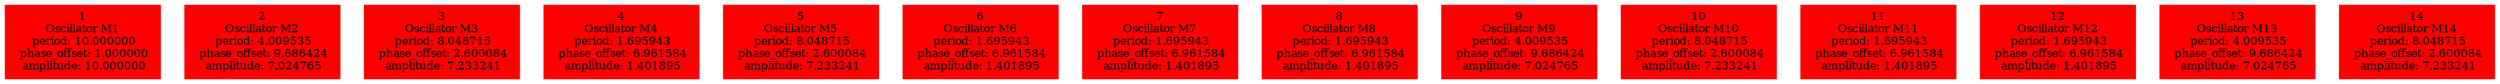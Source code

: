  digraph g{ forcelabels=true;
1 [label=<1<BR />Oscillator M1<BR /> period: 10.000000<BR /> phase_offset: 1.000000<BR /> amplitude: 10.000000>, shape=box,color=red,style=filled,fontsize=8];2 [label=<2<BR />Oscillator M2<BR /> period: 4.009535<BR /> phase_offset: 9.686424<BR /> amplitude: 7.024765>, shape=box,color=red,style=filled,fontsize=8];3 [label=<3<BR />Oscillator M3<BR /> period: 8.048715<BR /> phase_offset: 2.600084<BR /> amplitude: 7.233241>, shape=box,color=red,style=filled,fontsize=8];4 [label=<4<BR />Oscillator M4<BR /> period: 1.695943<BR /> phase_offset: 6.961584<BR /> amplitude: 1.401895>, shape=box,color=red,style=filled,fontsize=8];5 [label=<5<BR />Oscillator M5<BR /> period: 8.048715<BR /> phase_offset: 2.600084<BR /> amplitude: 7.233241>, shape=box,color=red,style=filled,fontsize=8];6 [label=<6<BR />Oscillator M6<BR /> period: 1.695943<BR /> phase_offset: 6.961584<BR /> amplitude: 1.401895>, shape=box,color=red,style=filled,fontsize=8];7 [label=<7<BR />Oscillator M7<BR /> period: 1.695943<BR /> phase_offset: 6.961584<BR /> amplitude: 1.401895>, shape=box,color=red,style=filled,fontsize=8];8 [label=<8<BR />Oscillator M8<BR /> period: 1.695943<BR /> phase_offset: 6.961584<BR /> amplitude: 1.401895>, shape=box,color=red,style=filled,fontsize=8];9 [label=<9<BR />Oscillator M9<BR /> period: 4.009535<BR /> phase_offset: 9.686424<BR /> amplitude: 7.024765>, shape=box,color=red,style=filled,fontsize=8];10 [label=<10<BR />Oscillator M10<BR /> period: 8.048715<BR /> phase_offset: 2.600084<BR /> amplitude: 7.233241>, shape=box,color=red,style=filled,fontsize=8];11 [label=<11<BR />Oscillator M11<BR /> period: 1.695943<BR /> phase_offset: 6.961584<BR /> amplitude: 1.401895>, shape=box,color=red,style=filled,fontsize=8];12 [label=<12<BR />Oscillator M12<BR /> period: 1.695943<BR /> phase_offset: 6.961584<BR /> amplitude: 1.401895>, shape=box,color=red,style=filled,fontsize=8];13 [label=<13<BR />Oscillator M13<BR /> period: 4.009535<BR /> phase_offset: 9.686424<BR /> amplitude: 7.024765>, shape=box,color=red,style=filled,fontsize=8];14 [label=<14<BR />Oscillator M14<BR /> period: 8.048715<BR /> phase_offset: 2.600084<BR /> amplitude: 7.233241>, shape=box,color=red,style=filled,fontsize=8]; }
